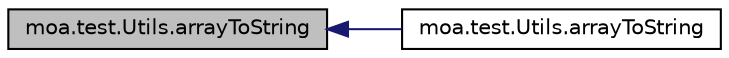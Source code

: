 digraph G
{
  edge [fontname="Helvetica",fontsize="10",labelfontname="Helvetica",labelfontsize="10"];
  node [fontname="Helvetica",fontsize="10",shape=record];
  rankdir=LR;
  Node1 [label="moa.test.Utils.arrayToString",height=0.2,width=0.4,color="black", fillcolor="grey75", style="filled" fontcolor="black"];
  Node1 -> Node2 [dir=back,color="midnightblue",fontsize="10",style="solid",fontname="Helvetica"];
  Node2 [label="moa.test.Utils.arrayToString",height=0.2,width=0.4,color="black", fillcolor="white", style="filled",URL="$classmoa_1_1test_1_1Utils.html#aa986e620ae95106f24ddafebc17d0c44",tooltip="Returns the given Array in a string representation."];
}
